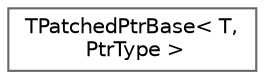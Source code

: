 digraph "Graphical Class Hierarchy"
{
 // INTERACTIVE_SVG=YES
 // LATEX_PDF_SIZE
  bgcolor="transparent";
  edge [fontname=Helvetica,fontsize=10,labelfontname=Helvetica,labelfontsize=10];
  node [fontname=Helvetica,fontsize=10,shape=box,height=0.2,width=0.4];
  rankdir="LR";
  Node0 [id="Node000000",label="TPatchedPtrBase\< T,\l PtrType \>",height=0.2,width=0.4,color="grey40", fillcolor="white", style="filled",URL="$dc/d49/classTPatchedPtrBase.html",tooltip=" "];
}
